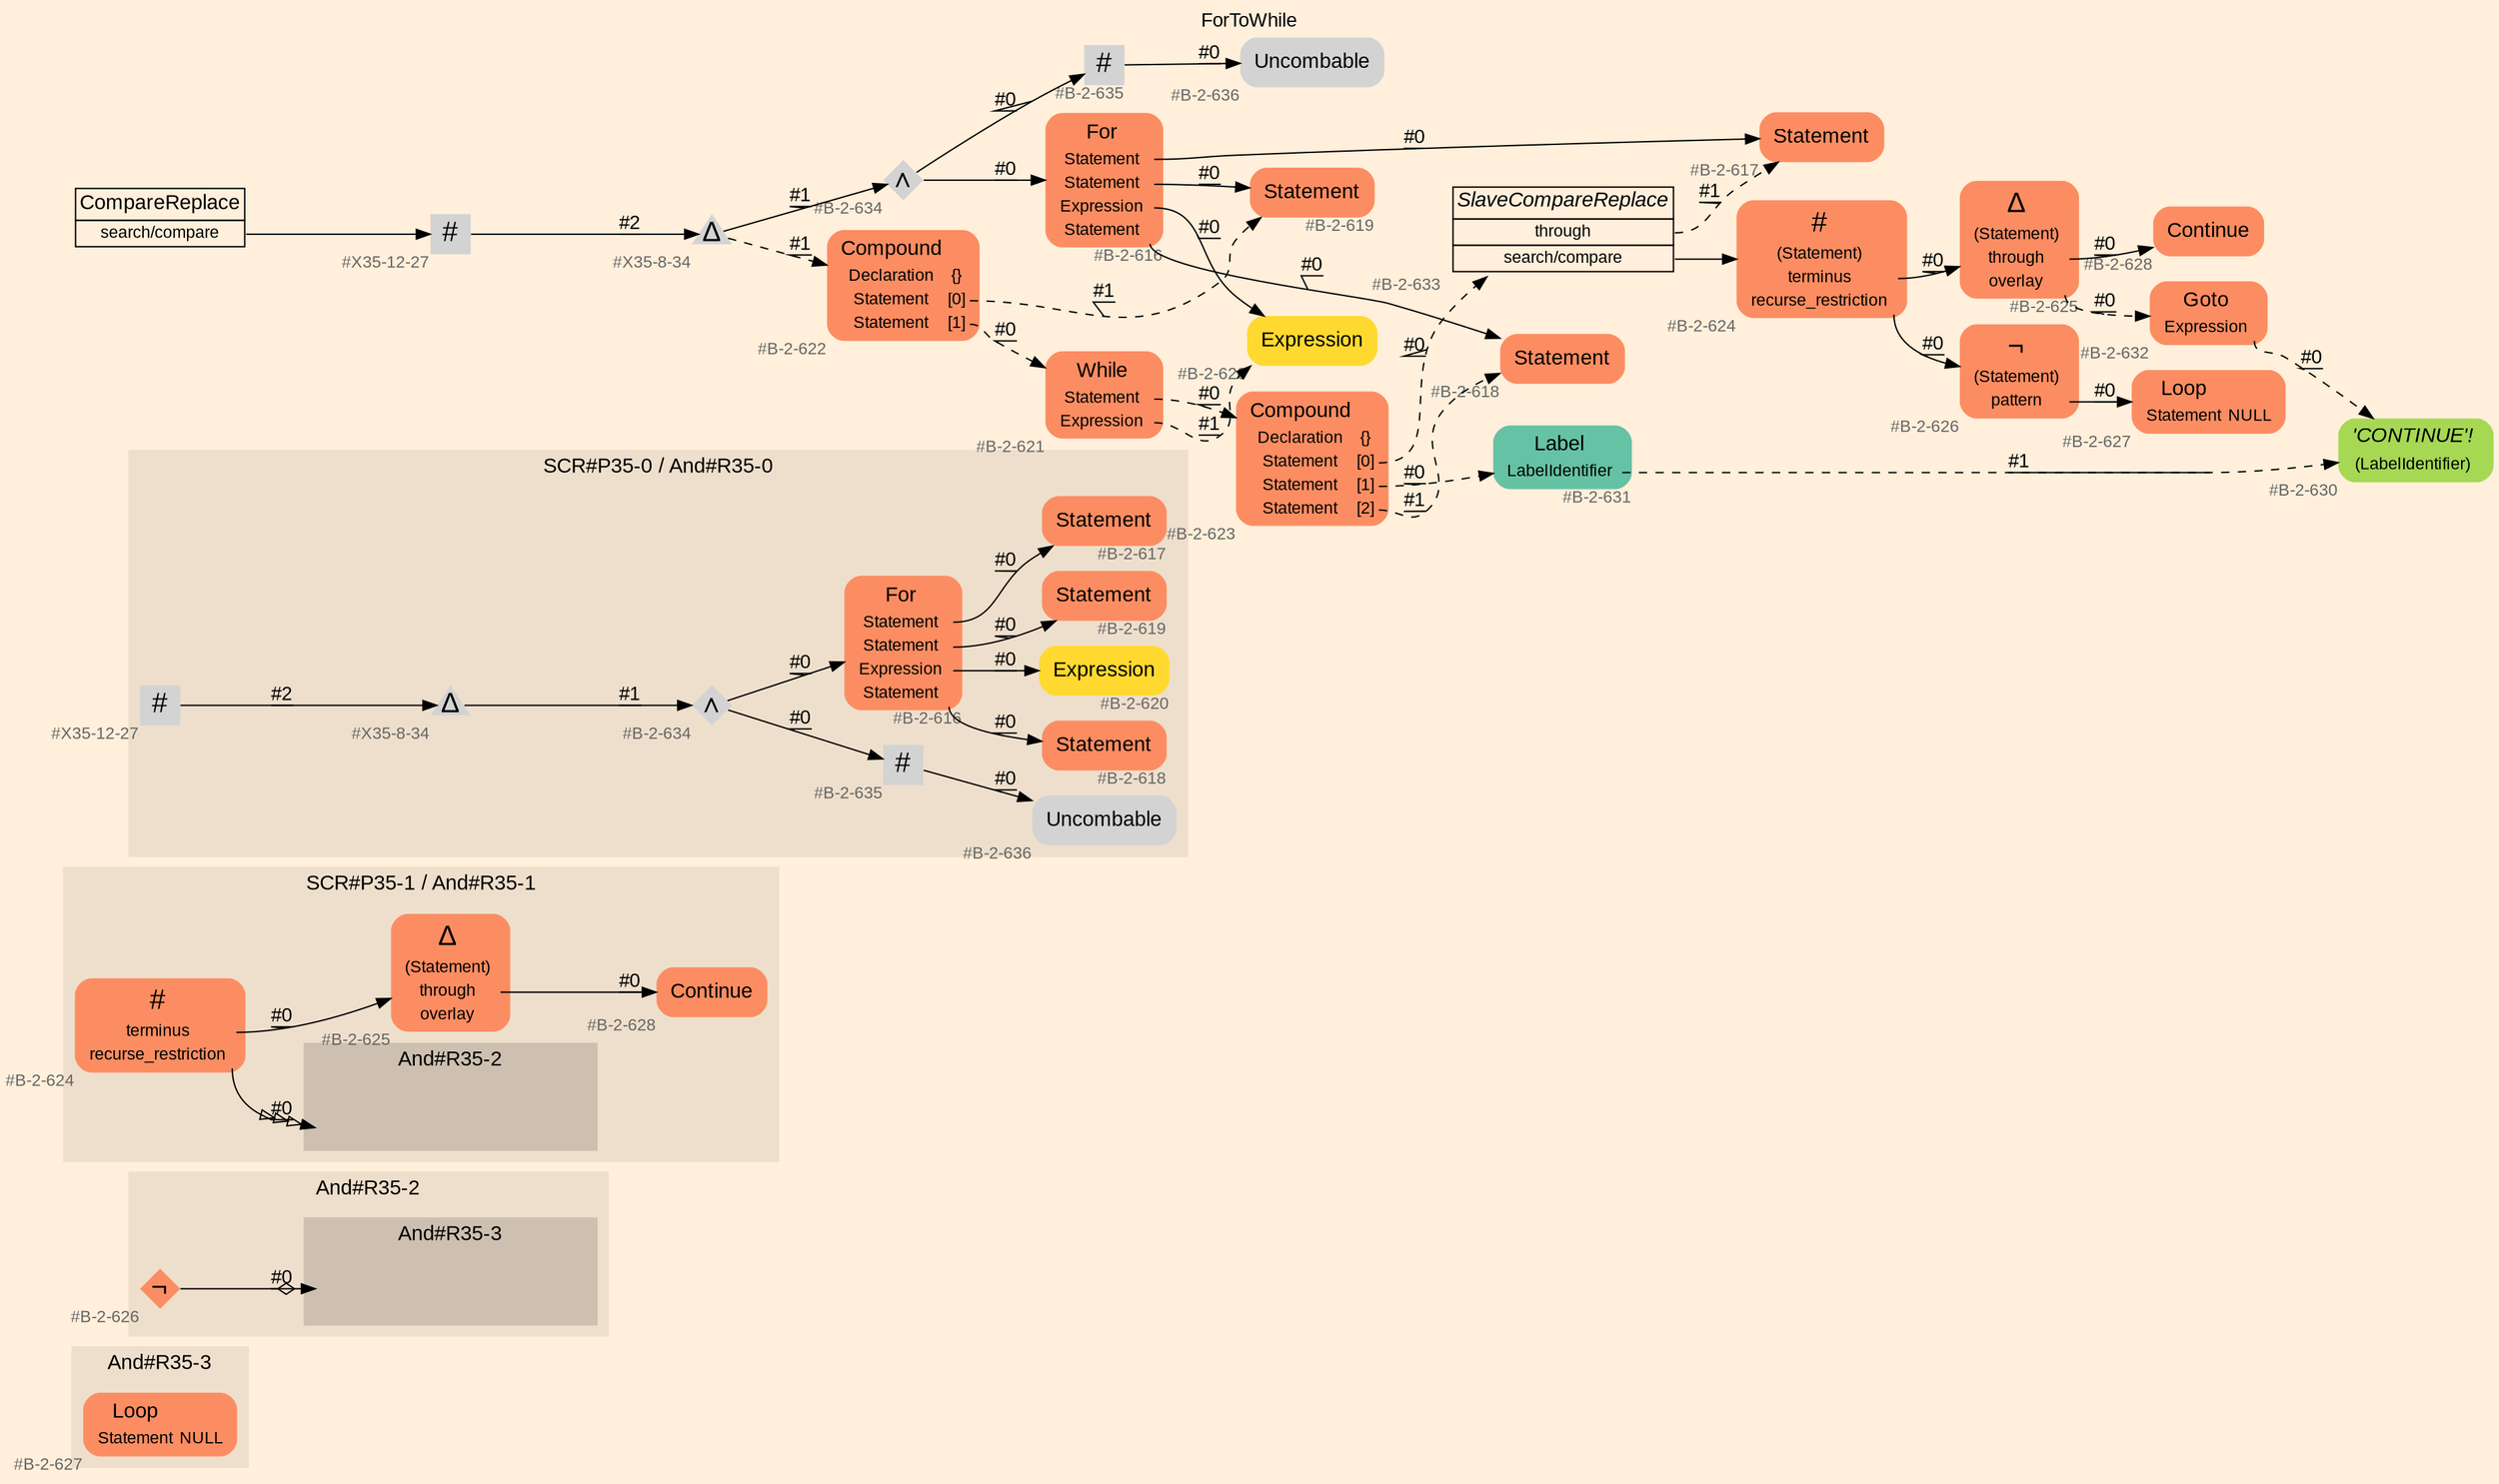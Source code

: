 digraph "ForToWhile" {
label = "ForToWhile"
labelloc = t
graph [
    rankdir = "LR"
    ranksep = 0.3
    bgcolor = antiquewhite1
    color = black
    fontcolor = black
    fontname = "Arial"
];
node [
    fontname = "Arial"
];
edge [
    fontname = "Arial"
];

// -------------------- figure And#R35-3 --------------------
// -------- region And#R35-3 ----------
subgraph "clusterAnd#R35-3" {
    label = "And#R35-3"
    style = "filled"
    color = antiquewhite2
    fontsize = "15"
    // -------- block And#R35-3/#B-2-627 ----------
    "And#R35-3/#B-2-627" [
        fillcolor = "/set28/2"
        xlabel = "#B-2-627"
        fontsize = "12"
        fontcolor = grey40
        shape = "plaintext"
        label = <<TABLE BORDER="0" CELLBORDER="0" CELLSPACING="0">
         <TR><TD><FONT COLOR="black" POINT-SIZE="15">Loop</FONT></TD></TR>
         <TR><TD><FONT COLOR="black" POINT-SIZE="12">Statement</FONT></TD><TD PORT="port0"><FONT COLOR="black" POINT-SIZE="12">NULL</FONT></TD></TR>
        </TABLE>>
        style = "rounded,filled"
    ];
    
}


// -------------------- figure And#R35-2 --------------------
// -------- region And#R35-2 ----------
subgraph "clusterAnd#R35-2" {
    label = "And#R35-2"
    style = "filled"
    color = antiquewhite2
    fontsize = "15"
    // -------- block And#R35-2/#B-2-626 ----------
    "And#R35-2/#B-2-626" [
        fillcolor = "/set28/2"
        xlabel = "#B-2-626"
        fontsize = "12"
        fontcolor = grey40
        shape = "diamond"
        label = <<FONT COLOR="black" POINT-SIZE="20">¬</FONT>>
        style = "filled"
        penwidth = 0.0
        fixedsize = true
        width = 0.4
        height = 0.4
    ];
    
    // -------- region And#R35-2/And#R35-3 ----------
    subgraph "clusterAnd#R35-2/And#R35-3" {
        label = "And#R35-3"
        style = "filled"
        color = antiquewhite3
        fontsize = "15"
        // -------- block And#R35-2/And#R35-3/#B-2-627 ----------
        "And#R35-2/And#R35-3/#B-2-627" [
            fillcolor = "/set28/2"
            xlabel = "#B-2-627"
            fontsize = "12"
            fontcolor = grey40
            shape = "none"
            style = "invisible"
        ];
        
    }
    
}

"And#R35-2/#B-2-626" -> "And#R35-2/And#R35-3/#B-2-627" [
    arrowhead="normalnoneodiamond"
    label = "#0"
    decorate = true
    color = black
    fontcolor = black
];


// -------------------- figure And#R35-1 --------------------
// -------- region And#R35-1 ----------
subgraph "clusterAnd#R35-1" {
    label = "SCR#P35-1 / And#R35-1"
    style = "filled"
    color = antiquewhite2
    fontsize = "15"
    // -------- block And#R35-1/#B-2-624 ----------
    "And#R35-1/#B-2-624" [
        fillcolor = "/set28/2"
        xlabel = "#B-2-624"
        fontsize = "12"
        fontcolor = grey40
        shape = "plaintext"
        label = <<TABLE BORDER="0" CELLBORDER="0" CELLSPACING="0">
         <TR><TD><FONT COLOR="black" POINT-SIZE="20">#</FONT></TD></TR>
         <TR><TD><FONT COLOR="black" POINT-SIZE="12">terminus</FONT></TD><TD PORT="port0"></TD></TR>
         <TR><TD><FONT COLOR="black" POINT-SIZE="12">recurse_restriction</FONT></TD><TD PORT="port1"></TD></TR>
        </TABLE>>
        style = "rounded,filled"
    ];
    
    // -------- block And#R35-1/#B-2-625 ----------
    "And#R35-1/#B-2-625" [
        fillcolor = "/set28/2"
        xlabel = "#B-2-625"
        fontsize = "12"
        fontcolor = grey40
        shape = "plaintext"
        label = <<TABLE BORDER="0" CELLBORDER="0" CELLSPACING="0">
         <TR><TD><FONT COLOR="black" POINT-SIZE="20">Δ</FONT></TD></TR>
         <TR><TD><FONT COLOR="black" POINT-SIZE="12">(Statement)</FONT></TD><TD PORT="port0"></TD></TR>
         <TR><TD><FONT COLOR="black" POINT-SIZE="12">through</FONT></TD><TD PORT="port1"></TD></TR>
         <TR><TD><FONT COLOR="black" POINT-SIZE="12">overlay</FONT></TD><TD PORT="port2"></TD></TR>
        </TABLE>>
        style = "rounded,filled"
    ];
    
    // -------- block And#R35-1/#B-2-628 ----------
    "And#R35-1/#B-2-628" [
        fillcolor = "/set28/2"
        xlabel = "#B-2-628"
        fontsize = "12"
        fontcolor = grey40
        shape = "plaintext"
        label = <<TABLE BORDER="0" CELLBORDER="0" CELLSPACING="0">
         <TR><TD><FONT COLOR="black" POINT-SIZE="15">Continue</FONT></TD></TR>
        </TABLE>>
        style = "rounded,filled"
    ];
    
    // -------- region And#R35-1/And#R35-2 ----------
    subgraph "clusterAnd#R35-1/And#R35-2" {
        label = "And#R35-2"
        style = "filled"
        color = antiquewhite3
        fontsize = "15"
        // -------- block And#R35-1/And#R35-2/#B-2-626 ----------
        "And#R35-1/And#R35-2/#B-2-626" [
            fillcolor = "/set28/2"
            xlabel = "#B-2-626"
            fontsize = "12"
            fontcolor = grey40
            shape = "none"
            style = "invisible"
        ];
        
    }
    
}

"And#R35-1/#B-2-624":port0 -> "And#R35-1/#B-2-625" [
    label = "#0"
    decorate = true
    color = black
    fontcolor = black
];

"And#R35-1/#B-2-624":port1 -> "And#R35-1/And#R35-2/#B-2-626" [
    arrowhead="normalonormalonormalonormal"
    label = "#0"
    decorate = true
    color = black
    fontcolor = black
];

"And#R35-1/#B-2-625":port1 -> "And#R35-1/#B-2-628" [
    label = "#0"
    decorate = true
    color = black
    fontcolor = black
];


// -------------------- figure And#R35-0 --------------------
// -------- region And#R35-0 ----------
subgraph "clusterAnd#R35-0" {
    label = "SCR#P35-0 / And#R35-0"
    style = "filled"
    color = antiquewhite2
    fontsize = "15"
    // -------- block And#R35-0/#B-2-634 ----------
    "And#R35-0/#B-2-634" [
        xlabel = "#B-2-634"
        fontsize = "12"
        fontcolor = grey40
        shape = "diamond"
        label = <<FONT COLOR="black" POINT-SIZE="20">∧</FONT>>
        style = "filled"
        penwidth = 0.0
        fixedsize = true
        width = 0.4
        height = 0.4
    ];
    
    // -------- block And#R35-0/#X35-8-34 ----------
    "And#R35-0/#X35-8-34" [
        xlabel = "#X35-8-34"
        fontsize = "12"
        fontcolor = grey40
        shape = "triangle"
        label = <<FONT COLOR="black" POINT-SIZE="20">Δ</FONT>>
        style = "filled"
        penwidth = 0.0
        fixedsize = true
        width = 0.4
        height = 0.4
    ];
    
    // -------- block And#R35-0/#B-2-635 ----------
    "And#R35-0/#B-2-635" [
        xlabel = "#B-2-635"
        fontsize = "12"
        fontcolor = grey40
        shape = "square"
        label = <<FONT COLOR="black" POINT-SIZE="20">#</FONT>>
        style = "filled"
        penwidth = 0.0
        fixedsize = true
        width = 0.4
        height = 0.4
    ];
    
    // -------- block And#R35-0/#B-2-620 ----------
    "And#R35-0/#B-2-620" [
        fillcolor = "/set28/6"
        xlabel = "#B-2-620"
        fontsize = "12"
        fontcolor = grey40
        shape = "plaintext"
        label = <<TABLE BORDER="0" CELLBORDER="0" CELLSPACING="0">
         <TR><TD><FONT COLOR="black" POINT-SIZE="15">Expression</FONT></TD></TR>
        </TABLE>>
        style = "rounded,filled"
    ];
    
    // -------- block And#R35-0/#B-2-618 ----------
    "And#R35-0/#B-2-618" [
        fillcolor = "/set28/2"
        xlabel = "#B-2-618"
        fontsize = "12"
        fontcolor = grey40
        shape = "plaintext"
        label = <<TABLE BORDER="0" CELLBORDER="0" CELLSPACING="0">
         <TR><TD><FONT COLOR="black" POINT-SIZE="15">Statement</FONT></TD></TR>
        </TABLE>>
        style = "rounded,filled"
    ];
    
    // -------- block And#R35-0/#X35-12-27 ----------
    "And#R35-0/#X35-12-27" [
        xlabel = "#X35-12-27"
        fontsize = "12"
        fontcolor = grey40
        shape = "square"
        label = <<FONT COLOR="black" POINT-SIZE="20">#</FONT>>
        style = "filled"
        penwidth = 0.0
        fixedsize = true
        width = 0.4
        height = 0.4
    ];
    
    // -------- block And#R35-0/#B-2-616 ----------
    "And#R35-0/#B-2-616" [
        fillcolor = "/set28/2"
        xlabel = "#B-2-616"
        fontsize = "12"
        fontcolor = grey40
        shape = "plaintext"
        label = <<TABLE BORDER="0" CELLBORDER="0" CELLSPACING="0">
         <TR><TD><FONT COLOR="black" POINT-SIZE="15">For</FONT></TD></TR>
         <TR><TD><FONT COLOR="black" POINT-SIZE="12">Statement</FONT></TD><TD PORT="port0"></TD></TR>
         <TR><TD><FONT COLOR="black" POINT-SIZE="12">Statement</FONT></TD><TD PORT="port1"></TD></TR>
         <TR><TD><FONT COLOR="black" POINT-SIZE="12">Expression</FONT></TD><TD PORT="port2"></TD></TR>
         <TR><TD><FONT COLOR="black" POINT-SIZE="12">Statement</FONT></TD><TD PORT="port3"></TD></TR>
        </TABLE>>
        style = "rounded,filled"
    ];
    
    // -------- block And#R35-0/#B-2-636 ----------
    "And#R35-0/#B-2-636" [
        xlabel = "#B-2-636"
        fontsize = "12"
        fontcolor = grey40
        shape = "plaintext"
        label = <<TABLE BORDER="0" CELLBORDER="0" CELLSPACING="0">
         <TR><TD><FONT COLOR="black" POINT-SIZE="15">Uncombable</FONT></TD></TR>
        </TABLE>>
        style = "rounded,filled"
    ];
    
    // -------- block And#R35-0/#B-2-619 ----------
    "And#R35-0/#B-2-619" [
        fillcolor = "/set28/2"
        xlabel = "#B-2-619"
        fontsize = "12"
        fontcolor = grey40
        shape = "plaintext"
        label = <<TABLE BORDER="0" CELLBORDER="0" CELLSPACING="0">
         <TR><TD><FONT COLOR="black" POINT-SIZE="15">Statement</FONT></TD></TR>
        </TABLE>>
        style = "rounded,filled"
    ];
    
    // -------- block And#R35-0/#B-2-617 ----------
    "And#R35-0/#B-2-617" [
        fillcolor = "/set28/2"
        xlabel = "#B-2-617"
        fontsize = "12"
        fontcolor = grey40
        shape = "plaintext"
        label = <<TABLE BORDER="0" CELLBORDER="0" CELLSPACING="0">
         <TR><TD><FONT COLOR="black" POINT-SIZE="15">Statement</FONT></TD></TR>
        </TABLE>>
        style = "rounded,filled"
    ];
    
}

"And#R35-0/#B-2-634" -> "And#R35-0/#B-2-616" [
    label = "#0"
    decorate = true
    color = black
    fontcolor = black
];

"And#R35-0/#B-2-634" -> "And#R35-0/#B-2-635" [
    label = "#0"
    decorate = true
    color = black
    fontcolor = black
];

"And#R35-0/#X35-8-34" -> "And#R35-0/#B-2-634" [
    label = "#1"
    decorate = true
    color = black
    fontcolor = black
];

"And#R35-0/#B-2-635" -> "And#R35-0/#B-2-636" [
    label = "#0"
    decorate = true
    color = black
    fontcolor = black
];

"And#R35-0/#X35-12-27" -> "And#R35-0/#X35-8-34" [
    label = "#2"
    decorate = true
    color = black
    fontcolor = black
];

"And#R35-0/#B-2-616":port0 -> "And#R35-0/#B-2-617" [
    label = "#0"
    decorate = true
    color = black
    fontcolor = black
];

"And#R35-0/#B-2-616":port1 -> "And#R35-0/#B-2-619" [
    label = "#0"
    decorate = true
    color = black
    fontcolor = black
];

"And#R35-0/#B-2-616":port2 -> "And#R35-0/#B-2-620" [
    label = "#0"
    decorate = true
    color = black
    fontcolor = black
];

"And#R35-0/#B-2-616":port3 -> "And#R35-0/#B-2-618" [
    label = "#0"
    decorate = true
    color = black
    fontcolor = black
];


// -------------------- transformation figure --------------------
// -------- block CR#X35-10-35 ----------
"CR#X35-10-35" [
    fillcolor = antiquewhite1
    fontsize = "12"
    fontcolor = grey40
    shape = "plaintext"
    label = <<TABLE BORDER="0" CELLBORDER="1" CELLSPACING="0">
     <TR><TD><FONT COLOR="black" POINT-SIZE="15">CompareReplace</FONT></TD></TR>
     <TR><TD PORT="port0"><FONT COLOR="black" POINT-SIZE="12">search/compare</FONT></TD></TR>
    </TABLE>>
    style = "filled"
    color = black
];

// -------- block #X35-12-27 ----------
"#X35-12-27" [
    xlabel = "#X35-12-27"
    fontsize = "12"
    fontcolor = grey40
    shape = "square"
    label = <<FONT COLOR="black" POINT-SIZE="20">#</FONT>>
    style = "filled"
    penwidth = 0.0
    fixedsize = true
    width = 0.4
    height = 0.4
];

// -------- block #X35-8-34 ----------
"#X35-8-34" [
    xlabel = "#X35-8-34"
    fontsize = "12"
    fontcolor = grey40
    shape = "triangle"
    label = <<FONT COLOR="black" POINT-SIZE="20">Δ</FONT>>
    style = "filled"
    penwidth = 0.0
    fixedsize = true
    width = 0.4
    height = 0.4
];

// -------- block #B-2-634 ----------
"#B-2-634" [
    xlabel = "#B-2-634"
    fontsize = "12"
    fontcolor = grey40
    shape = "diamond"
    label = <<FONT COLOR="black" POINT-SIZE="20">∧</FONT>>
    style = "filled"
    penwidth = 0.0
    fixedsize = true
    width = 0.4
    height = 0.4
];

// -------- block #B-2-616 ----------
"#B-2-616" [
    fillcolor = "/set28/2"
    xlabel = "#B-2-616"
    fontsize = "12"
    fontcolor = grey40
    shape = "plaintext"
    label = <<TABLE BORDER="0" CELLBORDER="0" CELLSPACING="0">
     <TR><TD><FONT COLOR="black" POINT-SIZE="15">For</FONT></TD></TR>
     <TR><TD><FONT COLOR="black" POINT-SIZE="12">Statement</FONT></TD><TD PORT="port0"></TD></TR>
     <TR><TD><FONT COLOR="black" POINT-SIZE="12">Statement</FONT></TD><TD PORT="port1"></TD></TR>
     <TR><TD><FONT COLOR="black" POINT-SIZE="12">Expression</FONT></TD><TD PORT="port2"></TD></TR>
     <TR><TD><FONT COLOR="black" POINT-SIZE="12">Statement</FONT></TD><TD PORT="port3"></TD></TR>
    </TABLE>>
    style = "rounded,filled"
];

// -------- block #B-2-617 ----------
"#B-2-617" [
    fillcolor = "/set28/2"
    xlabel = "#B-2-617"
    fontsize = "12"
    fontcolor = grey40
    shape = "plaintext"
    label = <<TABLE BORDER="0" CELLBORDER="0" CELLSPACING="0">
     <TR><TD><FONT COLOR="black" POINT-SIZE="15">Statement</FONT></TD></TR>
    </TABLE>>
    style = "rounded,filled"
];

// -------- block #B-2-619 ----------
"#B-2-619" [
    fillcolor = "/set28/2"
    xlabel = "#B-2-619"
    fontsize = "12"
    fontcolor = grey40
    shape = "plaintext"
    label = <<TABLE BORDER="0" CELLBORDER="0" CELLSPACING="0">
     <TR><TD><FONT COLOR="black" POINT-SIZE="15">Statement</FONT></TD></TR>
    </TABLE>>
    style = "rounded,filled"
];

// -------- block #B-2-620 ----------
"#B-2-620" [
    fillcolor = "/set28/6"
    xlabel = "#B-2-620"
    fontsize = "12"
    fontcolor = grey40
    shape = "plaintext"
    label = <<TABLE BORDER="0" CELLBORDER="0" CELLSPACING="0">
     <TR><TD><FONT COLOR="black" POINT-SIZE="15">Expression</FONT></TD></TR>
    </TABLE>>
    style = "rounded,filled"
];

// -------- block #B-2-618 ----------
"#B-2-618" [
    fillcolor = "/set28/2"
    xlabel = "#B-2-618"
    fontsize = "12"
    fontcolor = grey40
    shape = "plaintext"
    label = <<TABLE BORDER="0" CELLBORDER="0" CELLSPACING="0">
     <TR><TD><FONT COLOR="black" POINT-SIZE="15">Statement</FONT></TD></TR>
    </TABLE>>
    style = "rounded,filled"
];

// -------- block #B-2-635 ----------
"#B-2-635" [
    xlabel = "#B-2-635"
    fontsize = "12"
    fontcolor = grey40
    shape = "square"
    label = <<FONT COLOR="black" POINT-SIZE="20">#</FONT>>
    style = "filled"
    penwidth = 0.0
    fixedsize = true
    width = 0.4
    height = 0.4
];

// -------- block #B-2-636 ----------
"#B-2-636" [
    xlabel = "#B-2-636"
    fontsize = "12"
    fontcolor = grey40
    shape = "plaintext"
    label = <<TABLE BORDER="0" CELLBORDER="0" CELLSPACING="0">
     <TR><TD><FONT COLOR="black" POINT-SIZE="15">Uncombable</FONT></TD></TR>
    </TABLE>>
    style = "rounded,filled"
];

// -------- block #B-2-622 ----------
"#B-2-622" [
    fillcolor = "/set28/2"
    xlabel = "#B-2-622"
    fontsize = "12"
    fontcolor = grey40
    shape = "plaintext"
    label = <<TABLE BORDER="0" CELLBORDER="0" CELLSPACING="0">
     <TR><TD><FONT COLOR="black" POINT-SIZE="15">Compound</FONT></TD></TR>
     <TR><TD><FONT COLOR="black" POINT-SIZE="12">Declaration</FONT></TD><TD PORT="port0"><FONT COLOR="black" POINT-SIZE="12">{}</FONT></TD></TR>
     <TR><TD><FONT COLOR="black" POINT-SIZE="12">Statement</FONT></TD><TD PORT="port1"><FONT COLOR="black" POINT-SIZE="12">[0]</FONT></TD></TR>
     <TR><TD><FONT COLOR="black" POINT-SIZE="12">Statement</FONT></TD><TD PORT="port2"><FONT COLOR="black" POINT-SIZE="12">[1]</FONT></TD></TR>
    </TABLE>>
    style = "rounded,filled"
];

// -------- block #B-2-621 ----------
"#B-2-621" [
    fillcolor = "/set28/2"
    xlabel = "#B-2-621"
    fontsize = "12"
    fontcolor = grey40
    shape = "plaintext"
    label = <<TABLE BORDER="0" CELLBORDER="0" CELLSPACING="0">
     <TR><TD><FONT COLOR="black" POINT-SIZE="15">While</FONT></TD></TR>
     <TR><TD><FONT COLOR="black" POINT-SIZE="12">Statement</FONT></TD><TD PORT="port0"></TD></TR>
     <TR><TD><FONT COLOR="black" POINT-SIZE="12">Expression</FONT></TD><TD PORT="port1"></TD></TR>
    </TABLE>>
    style = "rounded,filled"
];

// -------- block #B-2-623 ----------
"#B-2-623" [
    fillcolor = "/set28/2"
    xlabel = "#B-2-623"
    fontsize = "12"
    fontcolor = grey40
    shape = "plaintext"
    label = <<TABLE BORDER="0" CELLBORDER="0" CELLSPACING="0">
     <TR><TD><FONT COLOR="black" POINT-SIZE="15">Compound</FONT></TD></TR>
     <TR><TD><FONT COLOR="black" POINT-SIZE="12">Declaration</FONT></TD><TD PORT="port0"><FONT COLOR="black" POINT-SIZE="12">{}</FONT></TD></TR>
     <TR><TD><FONT COLOR="black" POINT-SIZE="12">Statement</FONT></TD><TD PORT="port1"><FONT COLOR="black" POINT-SIZE="12">[0]</FONT></TD></TR>
     <TR><TD><FONT COLOR="black" POINT-SIZE="12">Statement</FONT></TD><TD PORT="port2"><FONT COLOR="black" POINT-SIZE="12">[1]</FONT></TD></TR>
     <TR><TD><FONT COLOR="black" POINT-SIZE="12">Statement</FONT></TD><TD PORT="port3"><FONT COLOR="black" POINT-SIZE="12">[2]</FONT></TD></TR>
    </TABLE>>
    style = "rounded,filled"
];

// -------- block #B-2-633 ----------
"#B-2-633" [
    fillcolor = antiquewhite1
    xlabel = "#B-2-633"
    fontsize = "12"
    fontcolor = grey40
    shape = "plaintext"
    label = <<TABLE BORDER="0" CELLBORDER="1" CELLSPACING="0">
     <TR><TD><FONT COLOR="black" POINT-SIZE="15"><I>SlaveCompareReplace</I></FONT></TD></TR>
     <TR><TD PORT="port0"><FONT COLOR="black" POINT-SIZE="12">through</FONT></TD></TR>
     <TR><TD PORT="port1"><FONT COLOR="black" POINT-SIZE="12">search/compare</FONT></TD></TR>
    </TABLE>>
    style = "filled"
    color = black
];

// -------- block #B-2-624 ----------
"#B-2-624" [
    fillcolor = "/set28/2"
    xlabel = "#B-2-624"
    fontsize = "12"
    fontcolor = grey40
    shape = "plaintext"
    label = <<TABLE BORDER="0" CELLBORDER="0" CELLSPACING="0">
     <TR><TD><FONT COLOR="black" POINT-SIZE="20">#</FONT></TD></TR>
     <TR><TD><FONT COLOR="black" POINT-SIZE="12">(Statement)</FONT></TD><TD PORT="port0"></TD></TR>
     <TR><TD><FONT COLOR="black" POINT-SIZE="12">terminus</FONT></TD><TD PORT="port1"></TD></TR>
     <TR><TD><FONT COLOR="black" POINT-SIZE="12">recurse_restriction</FONT></TD><TD PORT="port2"></TD></TR>
    </TABLE>>
    style = "rounded,filled"
];

// -------- block #B-2-625 ----------
"#B-2-625" [
    fillcolor = "/set28/2"
    xlabel = "#B-2-625"
    fontsize = "12"
    fontcolor = grey40
    shape = "plaintext"
    label = <<TABLE BORDER="0" CELLBORDER="0" CELLSPACING="0">
     <TR><TD><FONT COLOR="black" POINT-SIZE="20">Δ</FONT></TD></TR>
     <TR><TD><FONT COLOR="black" POINT-SIZE="12">(Statement)</FONT></TD><TD PORT="port0"></TD></TR>
     <TR><TD><FONT COLOR="black" POINT-SIZE="12">through</FONT></TD><TD PORT="port1"></TD></TR>
     <TR><TD><FONT COLOR="black" POINT-SIZE="12">overlay</FONT></TD><TD PORT="port2"></TD></TR>
    </TABLE>>
    style = "rounded,filled"
];

// -------- block #B-2-628 ----------
"#B-2-628" [
    fillcolor = "/set28/2"
    xlabel = "#B-2-628"
    fontsize = "12"
    fontcolor = grey40
    shape = "plaintext"
    label = <<TABLE BORDER="0" CELLBORDER="0" CELLSPACING="0">
     <TR><TD><FONT COLOR="black" POINT-SIZE="15">Continue</FONT></TD></TR>
    </TABLE>>
    style = "rounded,filled"
];

// -------- block #B-2-632 ----------
"#B-2-632" [
    fillcolor = "/set28/2"
    xlabel = "#B-2-632"
    fontsize = "12"
    fontcolor = grey40
    shape = "plaintext"
    label = <<TABLE BORDER="0" CELLBORDER="0" CELLSPACING="0">
     <TR><TD><FONT COLOR="black" POINT-SIZE="15">Goto</FONT></TD></TR>
     <TR><TD><FONT COLOR="black" POINT-SIZE="12">Expression</FONT></TD><TD PORT="port0"></TD></TR>
    </TABLE>>
    style = "rounded,filled"
];

// -------- block #B-2-630 ----------
"#B-2-630" [
    fillcolor = "/set28/5"
    xlabel = "#B-2-630"
    fontsize = "12"
    fontcolor = grey40
    shape = "plaintext"
    label = <<TABLE BORDER="0" CELLBORDER="0" CELLSPACING="0">
     <TR><TD><FONT COLOR="black" POINT-SIZE="15"><I>'CONTINUE'!</I></FONT></TD></TR>
     <TR><TD><FONT COLOR="black" POINT-SIZE="12">(LabelIdentifier)</FONT></TD><TD PORT="port0"></TD></TR>
    </TABLE>>
    style = "rounded,filled"
];

// -------- block #B-2-626 ----------
"#B-2-626" [
    fillcolor = "/set28/2"
    xlabel = "#B-2-626"
    fontsize = "12"
    fontcolor = grey40
    shape = "plaintext"
    label = <<TABLE BORDER="0" CELLBORDER="0" CELLSPACING="0">
     <TR><TD><FONT COLOR="black" POINT-SIZE="20">¬</FONT></TD></TR>
     <TR><TD><FONT COLOR="black" POINT-SIZE="12">(Statement)</FONT></TD><TD PORT="port0"></TD></TR>
     <TR><TD><FONT COLOR="black" POINT-SIZE="12">pattern</FONT></TD><TD PORT="port1"></TD></TR>
    </TABLE>>
    style = "rounded,filled"
];

// -------- block #B-2-627 ----------
"#B-2-627" [
    fillcolor = "/set28/2"
    xlabel = "#B-2-627"
    fontsize = "12"
    fontcolor = grey40
    shape = "plaintext"
    label = <<TABLE BORDER="0" CELLBORDER="0" CELLSPACING="0">
     <TR><TD><FONT COLOR="black" POINT-SIZE="15">Loop</FONT></TD></TR>
     <TR><TD><FONT COLOR="black" POINT-SIZE="12">Statement</FONT></TD><TD PORT="port0"><FONT COLOR="black" POINT-SIZE="12">NULL</FONT></TD></TR>
    </TABLE>>
    style = "rounded,filled"
];

// -------- block #B-2-631 ----------
"#B-2-631" [
    fillcolor = "/set28/1"
    xlabel = "#B-2-631"
    fontsize = "12"
    fontcolor = grey40
    shape = "plaintext"
    label = <<TABLE BORDER="0" CELLBORDER="0" CELLSPACING="0">
     <TR><TD><FONT COLOR="black" POINT-SIZE="15">Label</FONT></TD></TR>
     <TR><TD><FONT COLOR="black" POINT-SIZE="12">LabelIdentifier</FONT></TD><TD PORT="port0"></TD></TR>
    </TABLE>>
    style = "rounded,filled"
];

"CR#X35-10-35":port0 -> "#X35-12-27" [
    label = ""
    decorate = true
    color = black
    fontcolor = black
];

"#X35-12-27" -> "#X35-8-34" [
    label = "#2"
    decorate = true
    color = black
    fontcolor = black
];

"#X35-8-34" -> "#B-2-634" [
    label = "#1"
    decorate = true
    color = black
    fontcolor = black
];

"#X35-8-34" -> "#B-2-622" [
    style="dashed"
    label = "#1"
    decorate = true
    color = black
    fontcolor = black
];

"#B-2-634" -> "#B-2-616" [
    label = "#0"
    decorate = true
    color = black
    fontcolor = black
];

"#B-2-634" -> "#B-2-635" [
    label = "#0"
    decorate = true
    color = black
    fontcolor = black
];

"#B-2-616":port0 -> "#B-2-617" [
    label = "#0"
    decorate = true
    color = black
    fontcolor = black
];

"#B-2-616":port1 -> "#B-2-619" [
    label = "#0"
    decorate = true
    color = black
    fontcolor = black
];

"#B-2-616":port2 -> "#B-2-620" [
    label = "#0"
    decorate = true
    color = black
    fontcolor = black
];

"#B-2-616":port3 -> "#B-2-618" [
    label = "#0"
    decorate = true
    color = black
    fontcolor = black
];

"#B-2-635" -> "#B-2-636" [
    label = "#0"
    decorate = true
    color = black
    fontcolor = black
];

"#B-2-622":port1 -> "#B-2-619" [
    style="dashed"
    label = "#1"
    decorate = true
    color = black
    fontcolor = black
];

"#B-2-622":port2 -> "#B-2-621" [
    style="dashed"
    label = "#0"
    decorate = true
    color = black
    fontcolor = black
];

"#B-2-621":port0 -> "#B-2-623" [
    style="dashed"
    label = "#0"
    decorate = true
    color = black
    fontcolor = black
];

"#B-2-621":port1 -> "#B-2-620" [
    style="dashed"
    label = "#1"
    decorate = true
    color = black
    fontcolor = black
];

"#B-2-623":port1 -> "#B-2-633" [
    style="dashed"
    label = "#0"
    decorate = true
    color = black
    fontcolor = black
];

"#B-2-623":port2 -> "#B-2-631" [
    style="dashed"
    label = "#0"
    decorate = true
    color = black
    fontcolor = black
];

"#B-2-623":port3 -> "#B-2-618" [
    style="dashed"
    label = "#1"
    decorate = true
    color = black
    fontcolor = black
];

"#B-2-633":port0 -> "#B-2-617" [
    style="dashed"
    label = "#1"
    decorate = true
    color = black
    fontcolor = black
];

"#B-2-633":port1 -> "#B-2-624" [
    label = ""
    decorate = true
    color = black
    fontcolor = black
];

"#B-2-624":port1 -> "#B-2-625" [
    label = "#0"
    decorate = true
    color = black
    fontcolor = black
];

"#B-2-624":port2 -> "#B-2-626" [
    label = "#0"
    decorate = true
    color = black
    fontcolor = black
];

"#B-2-625":port1 -> "#B-2-628" [
    label = "#0"
    decorate = true
    color = black
    fontcolor = black
];

"#B-2-625":port2 -> "#B-2-632" [
    style="dashed"
    label = "#0"
    decorate = true
    color = black
    fontcolor = black
];

"#B-2-632":port0 -> "#B-2-630" [
    style="dashed"
    label = "#0"
    decorate = true
    color = black
    fontcolor = black
];

"#B-2-626":port1 -> "#B-2-627" [
    label = "#0"
    decorate = true
    color = black
    fontcolor = black
];

"#B-2-631":port0 -> "#B-2-630" [
    style="dashed"
    label = "#1"
    decorate = true
    color = black
    fontcolor = black
];


}

